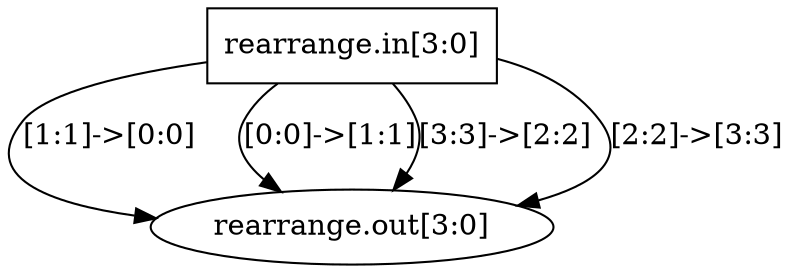 digraph G {
	"rearrange.in" -> "rearrange.out"[label="[1:1]->[0:0]"];
	"rearrange.in" -> "rearrange.out"[label="[0:0]->[1:1]"];
	"rearrange.in" -> "rearrange.out"[label="[3:3]->[2:2]"];
	"rearrange.in" -> "rearrange.out"[label="[2:2]->[3:3]"];
	"rearrange.in" [shape=rectangle, label="rearrange.in[3:0]"];
	"rearrange.out" [shape=ellipse, label="rearrange.out[3:0]"];
}
